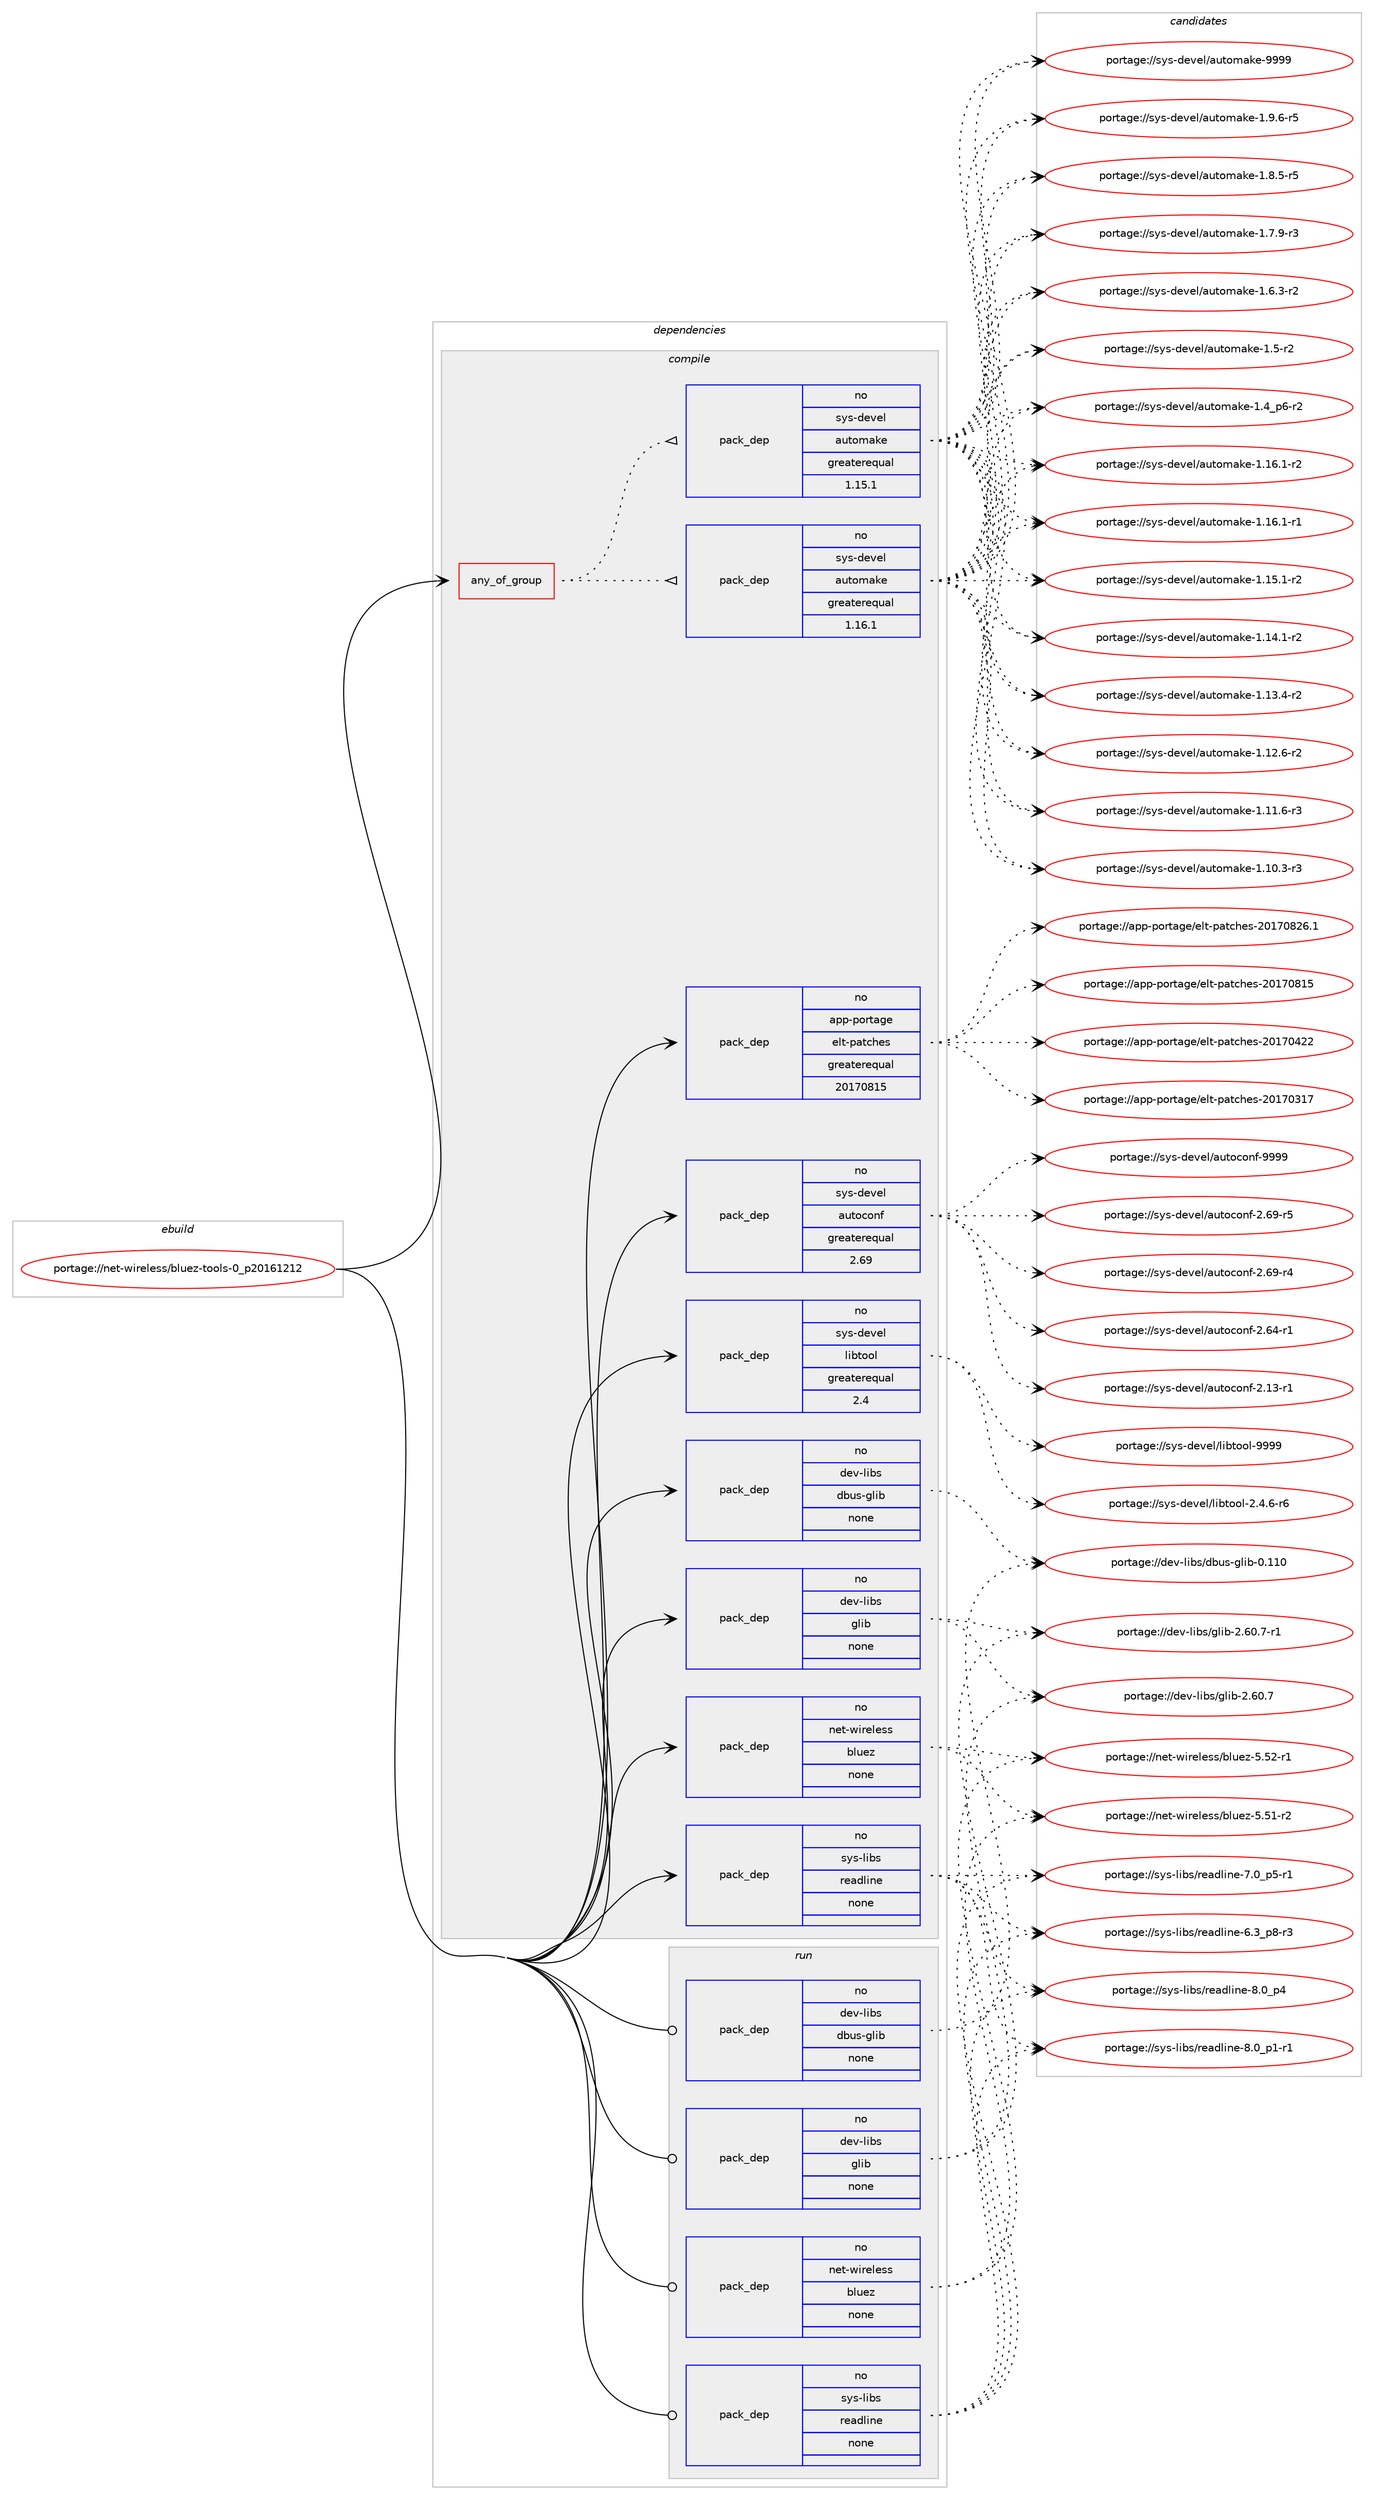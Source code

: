 digraph prolog {

# *************
# Graph options
# *************

newrank=true;
concentrate=true;
compound=true;
graph [rankdir=LR,fontname=Helvetica,fontsize=10,ranksep=1.5];#, ranksep=2.5, nodesep=0.2];
edge  [arrowhead=vee];
node  [fontname=Helvetica,fontsize=10];

# **********
# The ebuild
# **********

subgraph cluster_leftcol {
color=gray;
rank=same;
label=<<i>ebuild</i>>;
id [label="portage://net-wireless/bluez-tools-0_p20161212", color=red, width=4, href="../net-wireless/bluez-tools-0_p20161212.svg"];
}

# ****************
# The dependencies
# ****************

subgraph cluster_midcol {
color=gray;
label=<<i>dependencies</i>>;
subgraph cluster_compile {
fillcolor="#eeeeee";
style=filled;
label=<<i>compile</i>>;
subgraph any1744 {
dependency110813 [label=<<TABLE BORDER="0" CELLBORDER="1" CELLSPACING="0" CELLPADDING="4"><TR><TD CELLPADDING="10">any_of_group</TD></TR></TABLE>>, shape=none, color=red];subgraph pack87088 {
dependency110814 [label=<<TABLE BORDER="0" CELLBORDER="1" CELLSPACING="0" CELLPADDING="4" WIDTH="220"><TR><TD ROWSPAN="6" CELLPADDING="30">pack_dep</TD></TR><TR><TD WIDTH="110">no</TD></TR><TR><TD>sys-devel</TD></TR><TR><TD>automake</TD></TR><TR><TD>greaterequal</TD></TR><TR><TD>1.16.1</TD></TR></TABLE>>, shape=none, color=blue];
}
dependency110813:e -> dependency110814:w [weight=20,style="dotted",arrowhead="oinv"];
subgraph pack87089 {
dependency110815 [label=<<TABLE BORDER="0" CELLBORDER="1" CELLSPACING="0" CELLPADDING="4" WIDTH="220"><TR><TD ROWSPAN="6" CELLPADDING="30">pack_dep</TD></TR><TR><TD WIDTH="110">no</TD></TR><TR><TD>sys-devel</TD></TR><TR><TD>automake</TD></TR><TR><TD>greaterequal</TD></TR><TR><TD>1.15.1</TD></TR></TABLE>>, shape=none, color=blue];
}
dependency110813:e -> dependency110815:w [weight=20,style="dotted",arrowhead="oinv"];
}
id:e -> dependency110813:w [weight=20,style="solid",arrowhead="vee"];
subgraph pack87090 {
dependency110816 [label=<<TABLE BORDER="0" CELLBORDER="1" CELLSPACING="0" CELLPADDING="4" WIDTH="220"><TR><TD ROWSPAN="6" CELLPADDING="30">pack_dep</TD></TR><TR><TD WIDTH="110">no</TD></TR><TR><TD>app-portage</TD></TR><TR><TD>elt-patches</TD></TR><TR><TD>greaterequal</TD></TR><TR><TD>20170815</TD></TR></TABLE>>, shape=none, color=blue];
}
id:e -> dependency110816:w [weight=20,style="solid",arrowhead="vee"];
subgraph pack87091 {
dependency110817 [label=<<TABLE BORDER="0" CELLBORDER="1" CELLSPACING="0" CELLPADDING="4" WIDTH="220"><TR><TD ROWSPAN="6" CELLPADDING="30">pack_dep</TD></TR><TR><TD WIDTH="110">no</TD></TR><TR><TD>dev-libs</TD></TR><TR><TD>dbus-glib</TD></TR><TR><TD>none</TD></TR><TR><TD></TD></TR></TABLE>>, shape=none, color=blue];
}
id:e -> dependency110817:w [weight=20,style="solid",arrowhead="vee"];
subgraph pack87092 {
dependency110818 [label=<<TABLE BORDER="0" CELLBORDER="1" CELLSPACING="0" CELLPADDING="4" WIDTH="220"><TR><TD ROWSPAN="6" CELLPADDING="30">pack_dep</TD></TR><TR><TD WIDTH="110">no</TD></TR><TR><TD>dev-libs</TD></TR><TR><TD>glib</TD></TR><TR><TD>none</TD></TR><TR><TD></TD></TR></TABLE>>, shape=none, color=blue];
}
id:e -> dependency110818:w [weight=20,style="solid",arrowhead="vee"];
subgraph pack87093 {
dependency110819 [label=<<TABLE BORDER="0" CELLBORDER="1" CELLSPACING="0" CELLPADDING="4" WIDTH="220"><TR><TD ROWSPAN="6" CELLPADDING="30">pack_dep</TD></TR><TR><TD WIDTH="110">no</TD></TR><TR><TD>net-wireless</TD></TR><TR><TD>bluez</TD></TR><TR><TD>none</TD></TR><TR><TD></TD></TR></TABLE>>, shape=none, color=blue];
}
id:e -> dependency110819:w [weight=20,style="solid",arrowhead="vee"];
subgraph pack87094 {
dependency110820 [label=<<TABLE BORDER="0" CELLBORDER="1" CELLSPACING="0" CELLPADDING="4" WIDTH="220"><TR><TD ROWSPAN="6" CELLPADDING="30">pack_dep</TD></TR><TR><TD WIDTH="110">no</TD></TR><TR><TD>sys-devel</TD></TR><TR><TD>autoconf</TD></TR><TR><TD>greaterequal</TD></TR><TR><TD>2.69</TD></TR></TABLE>>, shape=none, color=blue];
}
id:e -> dependency110820:w [weight=20,style="solid",arrowhead="vee"];
subgraph pack87095 {
dependency110821 [label=<<TABLE BORDER="0" CELLBORDER="1" CELLSPACING="0" CELLPADDING="4" WIDTH="220"><TR><TD ROWSPAN="6" CELLPADDING="30">pack_dep</TD></TR><TR><TD WIDTH="110">no</TD></TR><TR><TD>sys-devel</TD></TR><TR><TD>libtool</TD></TR><TR><TD>greaterequal</TD></TR><TR><TD>2.4</TD></TR></TABLE>>, shape=none, color=blue];
}
id:e -> dependency110821:w [weight=20,style="solid",arrowhead="vee"];
subgraph pack87096 {
dependency110822 [label=<<TABLE BORDER="0" CELLBORDER="1" CELLSPACING="0" CELLPADDING="4" WIDTH="220"><TR><TD ROWSPAN="6" CELLPADDING="30">pack_dep</TD></TR><TR><TD WIDTH="110">no</TD></TR><TR><TD>sys-libs</TD></TR><TR><TD>readline</TD></TR><TR><TD>none</TD></TR><TR><TD></TD></TR></TABLE>>, shape=none, color=blue];
}
id:e -> dependency110822:w [weight=20,style="solid",arrowhead="vee"];
}
subgraph cluster_compileandrun {
fillcolor="#eeeeee";
style=filled;
label=<<i>compile and run</i>>;
}
subgraph cluster_run {
fillcolor="#eeeeee";
style=filled;
label=<<i>run</i>>;
subgraph pack87097 {
dependency110823 [label=<<TABLE BORDER="0" CELLBORDER="1" CELLSPACING="0" CELLPADDING="4" WIDTH="220"><TR><TD ROWSPAN="6" CELLPADDING="30">pack_dep</TD></TR><TR><TD WIDTH="110">no</TD></TR><TR><TD>dev-libs</TD></TR><TR><TD>dbus-glib</TD></TR><TR><TD>none</TD></TR><TR><TD></TD></TR></TABLE>>, shape=none, color=blue];
}
id:e -> dependency110823:w [weight=20,style="solid",arrowhead="odot"];
subgraph pack87098 {
dependency110824 [label=<<TABLE BORDER="0" CELLBORDER="1" CELLSPACING="0" CELLPADDING="4" WIDTH="220"><TR><TD ROWSPAN="6" CELLPADDING="30">pack_dep</TD></TR><TR><TD WIDTH="110">no</TD></TR><TR><TD>dev-libs</TD></TR><TR><TD>glib</TD></TR><TR><TD>none</TD></TR><TR><TD></TD></TR></TABLE>>, shape=none, color=blue];
}
id:e -> dependency110824:w [weight=20,style="solid",arrowhead="odot"];
subgraph pack87099 {
dependency110825 [label=<<TABLE BORDER="0" CELLBORDER="1" CELLSPACING="0" CELLPADDING="4" WIDTH="220"><TR><TD ROWSPAN="6" CELLPADDING="30">pack_dep</TD></TR><TR><TD WIDTH="110">no</TD></TR><TR><TD>net-wireless</TD></TR><TR><TD>bluez</TD></TR><TR><TD>none</TD></TR><TR><TD></TD></TR></TABLE>>, shape=none, color=blue];
}
id:e -> dependency110825:w [weight=20,style="solid",arrowhead="odot"];
subgraph pack87100 {
dependency110826 [label=<<TABLE BORDER="0" CELLBORDER="1" CELLSPACING="0" CELLPADDING="4" WIDTH="220"><TR><TD ROWSPAN="6" CELLPADDING="30">pack_dep</TD></TR><TR><TD WIDTH="110">no</TD></TR><TR><TD>sys-libs</TD></TR><TR><TD>readline</TD></TR><TR><TD>none</TD></TR><TR><TD></TD></TR></TABLE>>, shape=none, color=blue];
}
id:e -> dependency110826:w [weight=20,style="solid",arrowhead="odot"];
}
}

# **************
# The candidates
# **************

subgraph cluster_choices {
rank=same;
color=gray;
label=<<i>candidates</i>>;

subgraph choice87088 {
color=black;
nodesep=1;
choice115121115451001011181011084797117116111109971071014557575757 [label="portage://sys-devel/automake-9999", color=red, width=4,href="../sys-devel/automake-9999.svg"];
choice115121115451001011181011084797117116111109971071014549465746544511453 [label="portage://sys-devel/automake-1.9.6-r5", color=red, width=4,href="../sys-devel/automake-1.9.6-r5.svg"];
choice115121115451001011181011084797117116111109971071014549465646534511453 [label="portage://sys-devel/automake-1.8.5-r5", color=red, width=4,href="../sys-devel/automake-1.8.5-r5.svg"];
choice115121115451001011181011084797117116111109971071014549465546574511451 [label="portage://sys-devel/automake-1.7.9-r3", color=red, width=4,href="../sys-devel/automake-1.7.9-r3.svg"];
choice115121115451001011181011084797117116111109971071014549465446514511450 [label="portage://sys-devel/automake-1.6.3-r2", color=red, width=4,href="../sys-devel/automake-1.6.3-r2.svg"];
choice11512111545100101118101108479711711611110997107101454946534511450 [label="portage://sys-devel/automake-1.5-r2", color=red, width=4,href="../sys-devel/automake-1.5-r2.svg"];
choice115121115451001011181011084797117116111109971071014549465295112544511450 [label="portage://sys-devel/automake-1.4_p6-r2", color=red, width=4,href="../sys-devel/automake-1.4_p6-r2.svg"];
choice11512111545100101118101108479711711611110997107101454946495446494511450 [label="portage://sys-devel/automake-1.16.1-r2", color=red, width=4,href="../sys-devel/automake-1.16.1-r2.svg"];
choice11512111545100101118101108479711711611110997107101454946495446494511449 [label="portage://sys-devel/automake-1.16.1-r1", color=red, width=4,href="../sys-devel/automake-1.16.1-r1.svg"];
choice11512111545100101118101108479711711611110997107101454946495346494511450 [label="portage://sys-devel/automake-1.15.1-r2", color=red, width=4,href="../sys-devel/automake-1.15.1-r2.svg"];
choice11512111545100101118101108479711711611110997107101454946495246494511450 [label="portage://sys-devel/automake-1.14.1-r2", color=red, width=4,href="../sys-devel/automake-1.14.1-r2.svg"];
choice11512111545100101118101108479711711611110997107101454946495146524511450 [label="portage://sys-devel/automake-1.13.4-r2", color=red, width=4,href="../sys-devel/automake-1.13.4-r2.svg"];
choice11512111545100101118101108479711711611110997107101454946495046544511450 [label="portage://sys-devel/automake-1.12.6-r2", color=red, width=4,href="../sys-devel/automake-1.12.6-r2.svg"];
choice11512111545100101118101108479711711611110997107101454946494946544511451 [label="portage://sys-devel/automake-1.11.6-r3", color=red, width=4,href="../sys-devel/automake-1.11.6-r3.svg"];
choice11512111545100101118101108479711711611110997107101454946494846514511451 [label="portage://sys-devel/automake-1.10.3-r3", color=red, width=4,href="../sys-devel/automake-1.10.3-r3.svg"];
dependency110814:e -> choice115121115451001011181011084797117116111109971071014557575757:w [style=dotted,weight="100"];
dependency110814:e -> choice115121115451001011181011084797117116111109971071014549465746544511453:w [style=dotted,weight="100"];
dependency110814:e -> choice115121115451001011181011084797117116111109971071014549465646534511453:w [style=dotted,weight="100"];
dependency110814:e -> choice115121115451001011181011084797117116111109971071014549465546574511451:w [style=dotted,weight="100"];
dependency110814:e -> choice115121115451001011181011084797117116111109971071014549465446514511450:w [style=dotted,weight="100"];
dependency110814:e -> choice11512111545100101118101108479711711611110997107101454946534511450:w [style=dotted,weight="100"];
dependency110814:e -> choice115121115451001011181011084797117116111109971071014549465295112544511450:w [style=dotted,weight="100"];
dependency110814:e -> choice11512111545100101118101108479711711611110997107101454946495446494511450:w [style=dotted,weight="100"];
dependency110814:e -> choice11512111545100101118101108479711711611110997107101454946495446494511449:w [style=dotted,weight="100"];
dependency110814:e -> choice11512111545100101118101108479711711611110997107101454946495346494511450:w [style=dotted,weight="100"];
dependency110814:e -> choice11512111545100101118101108479711711611110997107101454946495246494511450:w [style=dotted,weight="100"];
dependency110814:e -> choice11512111545100101118101108479711711611110997107101454946495146524511450:w [style=dotted,weight="100"];
dependency110814:e -> choice11512111545100101118101108479711711611110997107101454946495046544511450:w [style=dotted,weight="100"];
dependency110814:e -> choice11512111545100101118101108479711711611110997107101454946494946544511451:w [style=dotted,weight="100"];
dependency110814:e -> choice11512111545100101118101108479711711611110997107101454946494846514511451:w [style=dotted,weight="100"];
}
subgraph choice87089 {
color=black;
nodesep=1;
choice115121115451001011181011084797117116111109971071014557575757 [label="portage://sys-devel/automake-9999", color=red, width=4,href="../sys-devel/automake-9999.svg"];
choice115121115451001011181011084797117116111109971071014549465746544511453 [label="portage://sys-devel/automake-1.9.6-r5", color=red, width=4,href="../sys-devel/automake-1.9.6-r5.svg"];
choice115121115451001011181011084797117116111109971071014549465646534511453 [label="portage://sys-devel/automake-1.8.5-r5", color=red, width=4,href="../sys-devel/automake-1.8.5-r5.svg"];
choice115121115451001011181011084797117116111109971071014549465546574511451 [label="portage://sys-devel/automake-1.7.9-r3", color=red, width=4,href="../sys-devel/automake-1.7.9-r3.svg"];
choice115121115451001011181011084797117116111109971071014549465446514511450 [label="portage://sys-devel/automake-1.6.3-r2", color=red, width=4,href="../sys-devel/automake-1.6.3-r2.svg"];
choice11512111545100101118101108479711711611110997107101454946534511450 [label="portage://sys-devel/automake-1.5-r2", color=red, width=4,href="../sys-devel/automake-1.5-r2.svg"];
choice115121115451001011181011084797117116111109971071014549465295112544511450 [label="portage://sys-devel/automake-1.4_p6-r2", color=red, width=4,href="../sys-devel/automake-1.4_p6-r2.svg"];
choice11512111545100101118101108479711711611110997107101454946495446494511450 [label="portage://sys-devel/automake-1.16.1-r2", color=red, width=4,href="../sys-devel/automake-1.16.1-r2.svg"];
choice11512111545100101118101108479711711611110997107101454946495446494511449 [label="portage://sys-devel/automake-1.16.1-r1", color=red, width=4,href="../sys-devel/automake-1.16.1-r1.svg"];
choice11512111545100101118101108479711711611110997107101454946495346494511450 [label="portage://sys-devel/automake-1.15.1-r2", color=red, width=4,href="../sys-devel/automake-1.15.1-r2.svg"];
choice11512111545100101118101108479711711611110997107101454946495246494511450 [label="portage://sys-devel/automake-1.14.1-r2", color=red, width=4,href="../sys-devel/automake-1.14.1-r2.svg"];
choice11512111545100101118101108479711711611110997107101454946495146524511450 [label="portage://sys-devel/automake-1.13.4-r2", color=red, width=4,href="../sys-devel/automake-1.13.4-r2.svg"];
choice11512111545100101118101108479711711611110997107101454946495046544511450 [label="portage://sys-devel/automake-1.12.6-r2", color=red, width=4,href="../sys-devel/automake-1.12.6-r2.svg"];
choice11512111545100101118101108479711711611110997107101454946494946544511451 [label="portage://sys-devel/automake-1.11.6-r3", color=red, width=4,href="../sys-devel/automake-1.11.6-r3.svg"];
choice11512111545100101118101108479711711611110997107101454946494846514511451 [label="portage://sys-devel/automake-1.10.3-r3", color=red, width=4,href="../sys-devel/automake-1.10.3-r3.svg"];
dependency110815:e -> choice115121115451001011181011084797117116111109971071014557575757:w [style=dotted,weight="100"];
dependency110815:e -> choice115121115451001011181011084797117116111109971071014549465746544511453:w [style=dotted,weight="100"];
dependency110815:e -> choice115121115451001011181011084797117116111109971071014549465646534511453:w [style=dotted,weight="100"];
dependency110815:e -> choice115121115451001011181011084797117116111109971071014549465546574511451:w [style=dotted,weight="100"];
dependency110815:e -> choice115121115451001011181011084797117116111109971071014549465446514511450:w [style=dotted,weight="100"];
dependency110815:e -> choice11512111545100101118101108479711711611110997107101454946534511450:w [style=dotted,weight="100"];
dependency110815:e -> choice115121115451001011181011084797117116111109971071014549465295112544511450:w [style=dotted,weight="100"];
dependency110815:e -> choice11512111545100101118101108479711711611110997107101454946495446494511450:w [style=dotted,weight="100"];
dependency110815:e -> choice11512111545100101118101108479711711611110997107101454946495446494511449:w [style=dotted,weight="100"];
dependency110815:e -> choice11512111545100101118101108479711711611110997107101454946495346494511450:w [style=dotted,weight="100"];
dependency110815:e -> choice11512111545100101118101108479711711611110997107101454946495246494511450:w [style=dotted,weight="100"];
dependency110815:e -> choice11512111545100101118101108479711711611110997107101454946495146524511450:w [style=dotted,weight="100"];
dependency110815:e -> choice11512111545100101118101108479711711611110997107101454946495046544511450:w [style=dotted,weight="100"];
dependency110815:e -> choice11512111545100101118101108479711711611110997107101454946494946544511451:w [style=dotted,weight="100"];
dependency110815:e -> choice11512111545100101118101108479711711611110997107101454946494846514511451:w [style=dotted,weight="100"];
}
subgraph choice87090 {
color=black;
nodesep=1;
choice971121124511211111411697103101471011081164511297116991041011154550484955485650544649 [label="portage://app-portage/elt-patches-20170826.1", color=red, width=4,href="../app-portage/elt-patches-20170826.1.svg"];
choice97112112451121111141169710310147101108116451129711699104101115455048495548564953 [label="portage://app-portage/elt-patches-20170815", color=red, width=4,href="../app-portage/elt-patches-20170815.svg"];
choice97112112451121111141169710310147101108116451129711699104101115455048495548525050 [label="portage://app-portage/elt-patches-20170422", color=red, width=4,href="../app-portage/elt-patches-20170422.svg"];
choice97112112451121111141169710310147101108116451129711699104101115455048495548514955 [label="portage://app-portage/elt-patches-20170317", color=red, width=4,href="../app-portage/elt-patches-20170317.svg"];
dependency110816:e -> choice971121124511211111411697103101471011081164511297116991041011154550484955485650544649:w [style=dotted,weight="100"];
dependency110816:e -> choice97112112451121111141169710310147101108116451129711699104101115455048495548564953:w [style=dotted,weight="100"];
dependency110816:e -> choice97112112451121111141169710310147101108116451129711699104101115455048495548525050:w [style=dotted,weight="100"];
dependency110816:e -> choice97112112451121111141169710310147101108116451129711699104101115455048495548514955:w [style=dotted,weight="100"];
}
subgraph choice87091 {
color=black;
nodesep=1;
choice100101118451081059811547100981171154510310810598454846494948 [label="portage://dev-libs/dbus-glib-0.110", color=red, width=4,href="../dev-libs/dbus-glib-0.110.svg"];
dependency110817:e -> choice100101118451081059811547100981171154510310810598454846494948:w [style=dotted,weight="100"];
}
subgraph choice87092 {
color=black;
nodesep=1;
choice10010111845108105981154710310810598455046544846554511449 [label="portage://dev-libs/glib-2.60.7-r1", color=red, width=4,href="../dev-libs/glib-2.60.7-r1.svg"];
choice1001011184510810598115471031081059845504654484655 [label="portage://dev-libs/glib-2.60.7", color=red, width=4,href="../dev-libs/glib-2.60.7.svg"];
dependency110818:e -> choice10010111845108105981154710310810598455046544846554511449:w [style=dotted,weight="100"];
dependency110818:e -> choice1001011184510810598115471031081059845504654484655:w [style=dotted,weight="100"];
}
subgraph choice87093 {
color=black;
nodesep=1;
choice11010111645119105114101108101115115479810811710112245534653504511449 [label="portage://net-wireless/bluez-5.52-r1", color=red, width=4,href="../net-wireless/bluez-5.52-r1.svg"];
choice11010111645119105114101108101115115479810811710112245534653494511450 [label="portage://net-wireless/bluez-5.51-r2", color=red, width=4,href="../net-wireless/bluez-5.51-r2.svg"];
dependency110819:e -> choice11010111645119105114101108101115115479810811710112245534653504511449:w [style=dotted,weight="100"];
dependency110819:e -> choice11010111645119105114101108101115115479810811710112245534653494511450:w [style=dotted,weight="100"];
}
subgraph choice87094 {
color=black;
nodesep=1;
choice115121115451001011181011084797117116111991111101024557575757 [label="portage://sys-devel/autoconf-9999", color=red, width=4,href="../sys-devel/autoconf-9999.svg"];
choice1151211154510010111810110847971171161119911111010245504654574511453 [label="portage://sys-devel/autoconf-2.69-r5", color=red, width=4,href="../sys-devel/autoconf-2.69-r5.svg"];
choice1151211154510010111810110847971171161119911111010245504654574511452 [label="portage://sys-devel/autoconf-2.69-r4", color=red, width=4,href="../sys-devel/autoconf-2.69-r4.svg"];
choice1151211154510010111810110847971171161119911111010245504654524511449 [label="portage://sys-devel/autoconf-2.64-r1", color=red, width=4,href="../sys-devel/autoconf-2.64-r1.svg"];
choice1151211154510010111810110847971171161119911111010245504649514511449 [label="portage://sys-devel/autoconf-2.13-r1", color=red, width=4,href="../sys-devel/autoconf-2.13-r1.svg"];
dependency110820:e -> choice115121115451001011181011084797117116111991111101024557575757:w [style=dotted,weight="100"];
dependency110820:e -> choice1151211154510010111810110847971171161119911111010245504654574511453:w [style=dotted,weight="100"];
dependency110820:e -> choice1151211154510010111810110847971171161119911111010245504654574511452:w [style=dotted,weight="100"];
dependency110820:e -> choice1151211154510010111810110847971171161119911111010245504654524511449:w [style=dotted,weight="100"];
dependency110820:e -> choice1151211154510010111810110847971171161119911111010245504649514511449:w [style=dotted,weight="100"];
}
subgraph choice87095 {
color=black;
nodesep=1;
choice1151211154510010111810110847108105981161111111084557575757 [label="portage://sys-devel/libtool-9999", color=red, width=4,href="../sys-devel/libtool-9999.svg"];
choice1151211154510010111810110847108105981161111111084550465246544511454 [label="portage://sys-devel/libtool-2.4.6-r6", color=red, width=4,href="../sys-devel/libtool-2.4.6-r6.svg"];
dependency110821:e -> choice1151211154510010111810110847108105981161111111084557575757:w [style=dotted,weight="100"];
dependency110821:e -> choice1151211154510010111810110847108105981161111111084550465246544511454:w [style=dotted,weight="100"];
}
subgraph choice87096 {
color=black;
nodesep=1;
choice11512111545108105981154711410197100108105110101455646489511252 [label="portage://sys-libs/readline-8.0_p4", color=red, width=4,href="../sys-libs/readline-8.0_p4.svg"];
choice115121115451081059811547114101971001081051101014556464895112494511449 [label="portage://sys-libs/readline-8.0_p1-r1", color=red, width=4,href="../sys-libs/readline-8.0_p1-r1.svg"];
choice115121115451081059811547114101971001081051101014555464895112534511449 [label="portage://sys-libs/readline-7.0_p5-r1", color=red, width=4,href="../sys-libs/readline-7.0_p5-r1.svg"];
choice115121115451081059811547114101971001081051101014554465195112564511451 [label="portage://sys-libs/readline-6.3_p8-r3", color=red, width=4,href="../sys-libs/readline-6.3_p8-r3.svg"];
dependency110822:e -> choice11512111545108105981154711410197100108105110101455646489511252:w [style=dotted,weight="100"];
dependency110822:e -> choice115121115451081059811547114101971001081051101014556464895112494511449:w [style=dotted,weight="100"];
dependency110822:e -> choice115121115451081059811547114101971001081051101014555464895112534511449:w [style=dotted,weight="100"];
dependency110822:e -> choice115121115451081059811547114101971001081051101014554465195112564511451:w [style=dotted,weight="100"];
}
subgraph choice87097 {
color=black;
nodesep=1;
choice100101118451081059811547100981171154510310810598454846494948 [label="portage://dev-libs/dbus-glib-0.110", color=red, width=4,href="../dev-libs/dbus-glib-0.110.svg"];
dependency110823:e -> choice100101118451081059811547100981171154510310810598454846494948:w [style=dotted,weight="100"];
}
subgraph choice87098 {
color=black;
nodesep=1;
choice10010111845108105981154710310810598455046544846554511449 [label="portage://dev-libs/glib-2.60.7-r1", color=red, width=4,href="../dev-libs/glib-2.60.7-r1.svg"];
choice1001011184510810598115471031081059845504654484655 [label="portage://dev-libs/glib-2.60.7", color=red, width=4,href="../dev-libs/glib-2.60.7.svg"];
dependency110824:e -> choice10010111845108105981154710310810598455046544846554511449:w [style=dotted,weight="100"];
dependency110824:e -> choice1001011184510810598115471031081059845504654484655:w [style=dotted,weight="100"];
}
subgraph choice87099 {
color=black;
nodesep=1;
choice11010111645119105114101108101115115479810811710112245534653504511449 [label="portage://net-wireless/bluez-5.52-r1", color=red, width=4,href="../net-wireless/bluez-5.52-r1.svg"];
choice11010111645119105114101108101115115479810811710112245534653494511450 [label="portage://net-wireless/bluez-5.51-r2", color=red, width=4,href="../net-wireless/bluez-5.51-r2.svg"];
dependency110825:e -> choice11010111645119105114101108101115115479810811710112245534653504511449:w [style=dotted,weight="100"];
dependency110825:e -> choice11010111645119105114101108101115115479810811710112245534653494511450:w [style=dotted,weight="100"];
}
subgraph choice87100 {
color=black;
nodesep=1;
choice11512111545108105981154711410197100108105110101455646489511252 [label="portage://sys-libs/readline-8.0_p4", color=red, width=4,href="../sys-libs/readline-8.0_p4.svg"];
choice115121115451081059811547114101971001081051101014556464895112494511449 [label="portage://sys-libs/readline-8.0_p1-r1", color=red, width=4,href="../sys-libs/readline-8.0_p1-r1.svg"];
choice115121115451081059811547114101971001081051101014555464895112534511449 [label="portage://sys-libs/readline-7.0_p5-r1", color=red, width=4,href="../sys-libs/readline-7.0_p5-r1.svg"];
choice115121115451081059811547114101971001081051101014554465195112564511451 [label="portage://sys-libs/readline-6.3_p8-r3", color=red, width=4,href="../sys-libs/readline-6.3_p8-r3.svg"];
dependency110826:e -> choice11512111545108105981154711410197100108105110101455646489511252:w [style=dotted,weight="100"];
dependency110826:e -> choice115121115451081059811547114101971001081051101014556464895112494511449:w [style=dotted,weight="100"];
dependency110826:e -> choice115121115451081059811547114101971001081051101014555464895112534511449:w [style=dotted,weight="100"];
dependency110826:e -> choice115121115451081059811547114101971001081051101014554465195112564511451:w [style=dotted,weight="100"];
}
}

}
